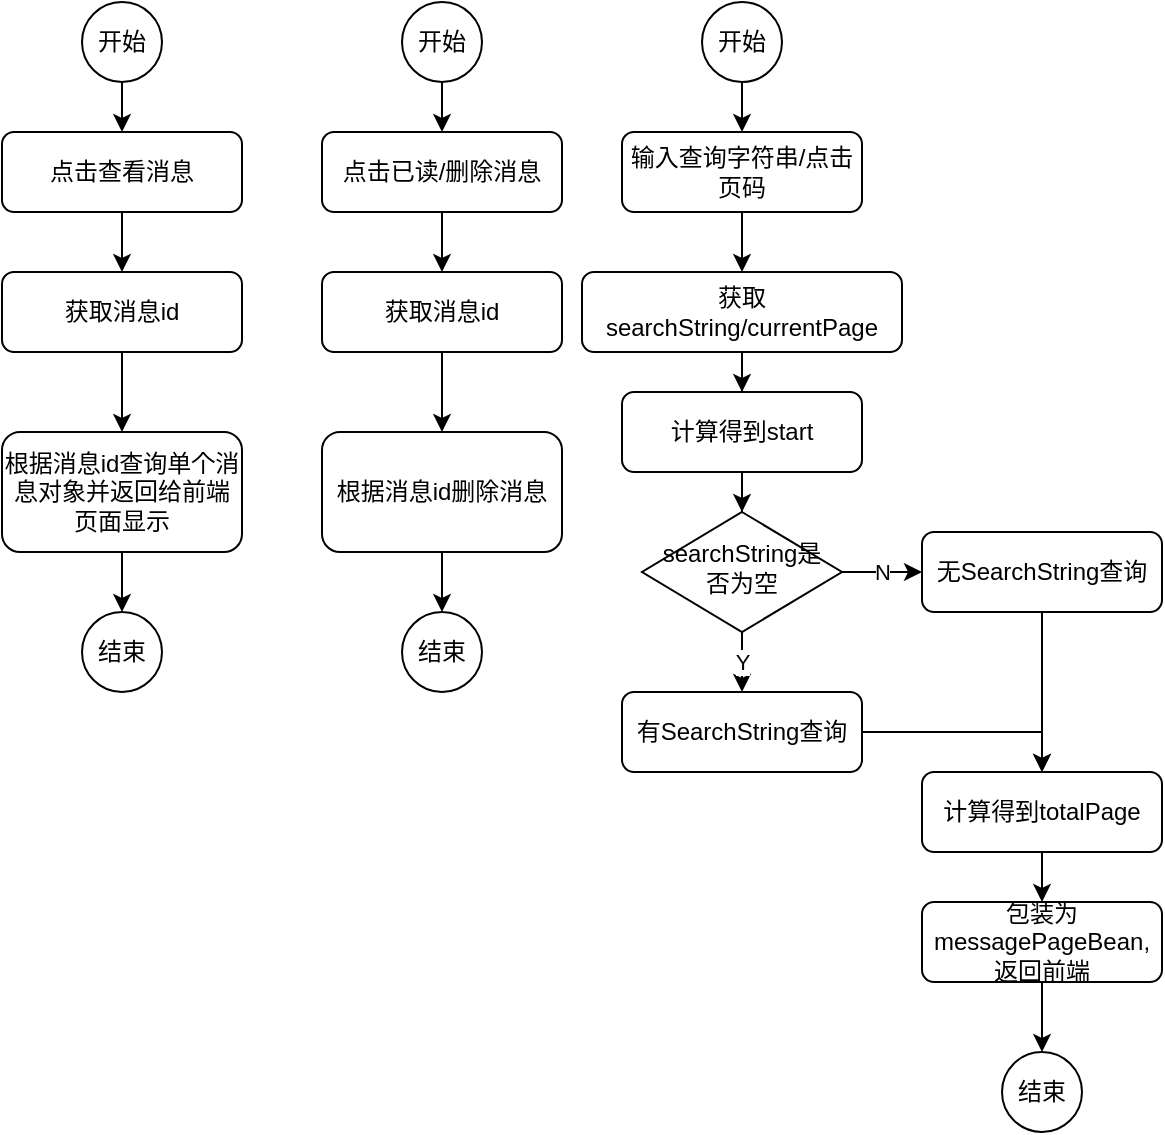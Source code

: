 <mxfile version="13.5.1" type="device"><diagram id="C5RBs43oDa-KdzZeNtuy" name="Page-1"><mxGraphModel dx="1264" dy="601" grid="1" gridSize="10" guides="1" tooltips="1" connect="1" arrows="1" fold="1" page="1" pageScale="1" pageWidth="827" pageHeight="1169" math="0" shadow="0"><root><mxCell id="WIyWlLk6GJQsqaUBKTNV-0"/><mxCell id="WIyWlLk6GJQsqaUBKTNV-1" parent="WIyWlLk6GJQsqaUBKTNV-0"/><mxCell id="FSFEE5poelil8hjT2dhu-3" style="edgeStyle=orthogonalEdgeStyle;rounded=0;orthogonalLoop=1;jettySize=auto;html=1;entryX=0.5;entryY=0;entryDx=0;entryDy=0;" parent="WIyWlLk6GJQsqaUBKTNV-1" source="FSFEE5poelil8hjT2dhu-1" target="FSFEE5poelil8hjT2dhu-2" edge="1"><mxGeometry relative="1" as="geometry"/></mxCell><mxCell id="FSFEE5poelil8hjT2dhu-1" value="点击查看消息" style="rounded=1;whiteSpace=wrap;html=1;fontSize=12;glass=0;strokeWidth=1;shadow=0;" parent="WIyWlLk6GJQsqaUBKTNV-1" vertex="1"><mxGeometry x="60" y="105" width="120" height="40" as="geometry"/></mxCell><mxCell id="FSFEE5poelil8hjT2dhu-7" style="edgeStyle=orthogonalEdgeStyle;rounded=0;orthogonalLoop=1;jettySize=auto;html=1;entryX=0.5;entryY=0;entryDx=0;entryDy=0;" parent="WIyWlLk6GJQsqaUBKTNV-1" source="FSFEE5poelil8hjT2dhu-2" target="FSFEE5poelil8hjT2dhu-5" edge="1"><mxGeometry relative="1" as="geometry"/></mxCell><mxCell id="FSFEE5poelil8hjT2dhu-2" value="获取消息id" style="rounded=1;whiteSpace=wrap;html=1;fontSize=12;glass=0;strokeWidth=1;shadow=0;" parent="WIyWlLk6GJQsqaUBKTNV-1" vertex="1"><mxGeometry x="60" y="175" width="120" height="40" as="geometry"/></mxCell><mxCell id="yLLOQ-bgGcX4-Fvj1cnd-9" style="edgeStyle=orthogonalEdgeStyle;rounded=0;orthogonalLoop=1;jettySize=auto;html=1;" edge="1" parent="WIyWlLk6GJQsqaUBKTNV-1" source="FSFEE5poelil8hjT2dhu-5" target="yLLOQ-bgGcX4-Fvj1cnd-6"><mxGeometry relative="1" as="geometry"/></mxCell><mxCell id="FSFEE5poelil8hjT2dhu-5" value="根据消息id查询单个消息对象并返回给前端页面显示" style="rounded=1;whiteSpace=wrap;html=1;fontSize=12;glass=0;strokeWidth=1;shadow=0;" parent="WIyWlLk6GJQsqaUBKTNV-1" vertex="1"><mxGeometry x="60" y="255" width="120" height="60" as="geometry"/></mxCell><mxCell id="eVv0mJAfsfx4kYziPQAi-0" style="edgeStyle=orthogonalEdgeStyle;rounded=0;orthogonalLoop=1;jettySize=auto;html=1;entryX=0.5;entryY=0;entryDx=0;entryDy=0;" parent="WIyWlLk6GJQsqaUBKTNV-1" source="eVv0mJAfsfx4kYziPQAi-1" target="eVv0mJAfsfx4kYziPQAi-3" edge="1"><mxGeometry relative="1" as="geometry"/></mxCell><mxCell id="eVv0mJAfsfx4kYziPQAi-1" value="点击已读/删除消息" style="rounded=1;whiteSpace=wrap;html=1;fontSize=12;glass=0;strokeWidth=1;shadow=0;" parent="WIyWlLk6GJQsqaUBKTNV-1" vertex="1"><mxGeometry x="220" y="105" width="120" height="40" as="geometry"/></mxCell><mxCell id="eVv0mJAfsfx4kYziPQAi-2" style="edgeStyle=orthogonalEdgeStyle;rounded=0;orthogonalLoop=1;jettySize=auto;html=1;entryX=0.5;entryY=0;entryDx=0;entryDy=0;" parent="WIyWlLk6GJQsqaUBKTNV-1" source="eVv0mJAfsfx4kYziPQAi-3" target="eVv0mJAfsfx4kYziPQAi-5" edge="1"><mxGeometry relative="1" as="geometry"/></mxCell><mxCell id="eVv0mJAfsfx4kYziPQAi-3" value="获取消息id" style="rounded=1;whiteSpace=wrap;html=1;fontSize=12;glass=0;strokeWidth=1;shadow=0;" parent="WIyWlLk6GJQsqaUBKTNV-1" vertex="1"><mxGeometry x="220" y="175" width="120" height="40" as="geometry"/></mxCell><mxCell id="yLLOQ-bgGcX4-Fvj1cnd-10" style="edgeStyle=orthogonalEdgeStyle;rounded=0;orthogonalLoop=1;jettySize=auto;html=1;" edge="1" parent="WIyWlLk6GJQsqaUBKTNV-1" source="eVv0mJAfsfx4kYziPQAi-5" target="yLLOQ-bgGcX4-Fvj1cnd-7"><mxGeometry relative="1" as="geometry"/></mxCell><mxCell id="eVv0mJAfsfx4kYziPQAi-5" value="根据消息id删除消息" style="rounded=1;whiteSpace=wrap;html=1;fontSize=12;glass=0;strokeWidth=1;shadow=0;" parent="WIyWlLk6GJQsqaUBKTNV-1" vertex="1"><mxGeometry x="220" y="255" width="120" height="60" as="geometry"/></mxCell><mxCell id="eVv0mJAfsfx4kYziPQAi-21" style="edgeStyle=orthogonalEdgeStyle;rounded=0;orthogonalLoop=1;jettySize=auto;html=1;" parent="WIyWlLk6GJQsqaUBKTNV-1" source="eVv0mJAfsfx4kYziPQAi-22" target="eVv0mJAfsfx4kYziPQAi-29" edge="1"><mxGeometry relative="1" as="geometry"/></mxCell><mxCell id="eVv0mJAfsfx4kYziPQAi-22" value="获取searchString/currentPage" style="rounded=1;whiteSpace=wrap;html=1;fontSize=12;glass=0;strokeWidth=1;shadow=0;" parent="WIyWlLk6GJQsqaUBKTNV-1" vertex="1"><mxGeometry x="350" y="175" width="160" height="40" as="geometry"/></mxCell><mxCell id="eVv0mJAfsfx4kYziPQAi-23" value="N" style="edgeStyle=orthogonalEdgeStyle;rounded=0;orthogonalLoop=1;jettySize=auto;html=1;entryX=0;entryY=0.5;entryDx=0;entryDy=0;" parent="WIyWlLk6GJQsqaUBKTNV-1" source="eVv0mJAfsfx4kYziPQAi-25" target="eVv0mJAfsfx4kYziPQAi-27" edge="1"><mxGeometry relative="1" as="geometry"/></mxCell><mxCell id="eVv0mJAfsfx4kYziPQAi-24" value="Y" style="edgeStyle=orthogonalEdgeStyle;rounded=0;orthogonalLoop=1;jettySize=auto;html=1;entryX=0.5;entryY=0;entryDx=0;entryDy=0;" parent="WIyWlLk6GJQsqaUBKTNV-1" source="eVv0mJAfsfx4kYziPQAi-25" target="eVv0mJAfsfx4kYziPQAi-31" edge="1"><mxGeometry relative="1" as="geometry"><mxPoint x="430" y="415" as="targetPoint"/></mxGeometry></mxCell><mxCell id="eVv0mJAfsfx4kYziPQAi-25" value="searchString是否为空" style="rhombus;whiteSpace=wrap;html=1;shadow=0;fontFamily=Helvetica;fontSize=12;align=center;strokeWidth=1;spacing=6;spacingTop=-4;" parent="WIyWlLk6GJQsqaUBKTNV-1" vertex="1"><mxGeometry x="380" y="295" width="100" height="60" as="geometry"/></mxCell><mxCell id="eVv0mJAfsfx4kYziPQAi-26" style="edgeStyle=orthogonalEdgeStyle;rounded=0;orthogonalLoop=1;jettySize=auto;html=1;" parent="WIyWlLk6GJQsqaUBKTNV-1" source="eVv0mJAfsfx4kYziPQAi-27" target="eVv0mJAfsfx4kYziPQAi-35" edge="1"><mxGeometry relative="1" as="geometry"/></mxCell><mxCell id="eVv0mJAfsfx4kYziPQAi-27" value="无SearchString查询" style="rounded=1;whiteSpace=wrap;html=1;fontSize=12;glass=0;strokeWidth=1;shadow=0;" parent="WIyWlLk6GJQsqaUBKTNV-1" vertex="1"><mxGeometry x="520" y="305" width="120" height="40" as="geometry"/></mxCell><mxCell id="eVv0mJAfsfx4kYziPQAi-28" style="edgeStyle=orthogonalEdgeStyle;rounded=0;orthogonalLoop=1;jettySize=auto;html=1;" parent="WIyWlLk6GJQsqaUBKTNV-1" source="eVv0mJAfsfx4kYziPQAi-29" target="eVv0mJAfsfx4kYziPQAi-25" edge="1"><mxGeometry relative="1" as="geometry"/></mxCell><mxCell id="eVv0mJAfsfx4kYziPQAi-29" value="计算得到start" style="rounded=1;whiteSpace=wrap;html=1;fontSize=12;glass=0;strokeWidth=1;shadow=0;" parent="WIyWlLk6GJQsqaUBKTNV-1" vertex="1"><mxGeometry x="370" y="235" width="120" height="40" as="geometry"/></mxCell><mxCell id="eVv0mJAfsfx4kYziPQAi-30" style="edgeStyle=orthogonalEdgeStyle;rounded=0;orthogonalLoop=1;jettySize=auto;html=1;entryX=0.5;entryY=0;entryDx=0;entryDy=0;" parent="WIyWlLk6GJQsqaUBKTNV-1" source="eVv0mJAfsfx4kYziPQAi-31" target="eVv0mJAfsfx4kYziPQAi-35" edge="1"><mxGeometry relative="1" as="geometry"/></mxCell><mxCell id="eVv0mJAfsfx4kYziPQAi-31" value="有SearchString查询" style="rounded=1;whiteSpace=wrap;html=1;fontSize=12;glass=0;strokeWidth=1;shadow=0;" parent="WIyWlLk6GJQsqaUBKTNV-1" vertex="1"><mxGeometry x="370" y="385" width="120" height="40" as="geometry"/></mxCell><mxCell id="eVv0mJAfsfx4kYziPQAi-32" style="edgeStyle=orthogonalEdgeStyle;rounded=0;orthogonalLoop=1;jettySize=auto;html=1;entryX=0.5;entryY=0;entryDx=0;entryDy=0;" parent="WIyWlLk6GJQsqaUBKTNV-1" source="eVv0mJAfsfx4kYziPQAi-33" target="eVv0mJAfsfx4kYziPQAi-22" edge="1"><mxGeometry relative="1" as="geometry"/></mxCell><mxCell id="eVv0mJAfsfx4kYziPQAi-33" value="输入查询字符串/点击页码" style="rounded=1;whiteSpace=wrap;html=1;fontSize=12;glass=0;strokeWidth=1;shadow=0;" parent="WIyWlLk6GJQsqaUBKTNV-1" vertex="1"><mxGeometry x="370" y="105" width="120" height="40" as="geometry"/></mxCell><mxCell id="eVv0mJAfsfx4kYziPQAi-34" style="edgeStyle=orthogonalEdgeStyle;rounded=0;orthogonalLoop=1;jettySize=auto;html=1;entryX=0.5;entryY=0;entryDx=0;entryDy=0;" parent="WIyWlLk6GJQsqaUBKTNV-1" source="eVv0mJAfsfx4kYziPQAi-35" target="eVv0mJAfsfx4kYziPQAi-36" edge="1"><mxGeometry relative="1" as="geometry"/></mxCell><mxCell id="eVv0mJAfsfx4kYziPQAi-35" value="计算得到totalPage" style="rounded=1;whiteSpace=wrap;html=1;fontSize=12;glass=0;strokeWidth=1;shadow=0;" parent="WIyWlLk6GJQsqaUBKTNV-1" vertex="1"><mxGeometry x="520" y="425" width="120" height="40" as="geometry"/></mxCell><mxCell id="yLLOQ-bgGcX4-Fvj1cnd-11" style="edgeStyle=orthogonalEdgeStyle;rounded=0;orthogonalLoop=1;jettySize=auto;html=1;" edge="1" parent="WIyWlLk6GJQsqaUBKTNV-1" source="eVv0mJAfsfx4kYziPQAi-36" target="yLLOQ-bgGcX4-Fvj1cnd-8"><mxGeometry relative="1" as="geometry"/></mxCell><mxCell id="eVv0mJAfsfx4kYziPQAi-36" value="包装为messagePageBean,返回前端" style="rounded=1;whiteSpace=wrap;html=1;fontSize=12;glass=0;strokeWidth=1;shadow=0;" parent="WIyWlLk6GJQsqaUBKTNV-1" vertex="1"><mxGeometry x="520" y="490" width="120" height="40" as="geometry"/></mxCell><mxCell id="yLLOQ-bgGcX4-Fvj1cnd-4" style="edgeStyle=orthogonalEdgeStyle;rounded=0;orthogonalLoop=1;jettySize=auto;html=1;entryX=0.5;entryY=0;entryDx=0;entryDy=0;" edge="1" parent="WIyWlLk6GJQsqaUBKTNV-1" source="yLLOQ-bgGcX4-Fvj1cnd-0" target="eVv0mJAfsfx4kYziPQAi-1"><mxGeometry relative="1" as="geometry"/></mxCell><mxCell id="yLLOQ-bgGcX4-Fvj1cnd-0" value="开始" style="ellipse;whiteSpace=wrap;html=1;aspect=fixed;" vertex="1" parent="WIyWlLk6GJQsqaUBKTNV-1"><mxGeometry x="260" y="40" width="40" height="40" as="geometry"/></mxCell><mxCell id="yLLOQ-bgGcX4-Fvj1cnd-5" style="edgeStyle=orthogonalEdgeStyle;rounded=0;orthogonalLoop=1;jettySize=auto;html=1;" edge="1" parent="WIyWlLk6GJQsqaUBKTNV-1" source="yLLOQ-bgGcX4-Fvj1cnd-1" target="eVv0mJAfsfx4kYziPQAi-33"><mxGeometry relative="1" as="geometry"/></mxCell><mxCell id="yLLOQ-bgGcX4-Fvj1cnd-1" value="开始" style="ellipse;whiteSpace=wrap;html=1;aspect=fixed;" vertex="1" parent="WIyWlLk6GJQsqaUBKTNV-1"><mxGeometry x="410" y="40" width="40" height="40" as="geometry"/></mxCell><mxCell id="yLLOQ-bgGcX4-Fvj1cnd-3" style="edgeStyle=orthogonalEdgeStyle;rounded=0;orthogonalLoop=1;jettySize=auto;html=1;entryX=0.5;entryY=0;entryDx=0;entryDy=0;" edge="1" parent="WIyWlLk6GJQsqaUBKTNV-1" source="yLLOQ-bgGcX4-Fvj1cnd-2" target="FSFEE5poelil8hjT2dhu-1"><mxGeometry relative="1" as="geometry"/></mxCell><mxCell id="yLLOQ-bgGcX4-Fvj1cnd-2" value="开始" style="ellipse;whiteSpace=wrap;html=1;aspect=fixed;" vertex="1" parent="WIyWlLk6GJQsqaUBKTNV-1"><mxGeometry x="100" y="40" width="40" height="40" as="geometry"/></mxCell><mxCell id="yLLOQ-bgGcX4-Fvj1cnd-6" value="结束" style="ellipse;whiteSpace=wrap;html=1;aspect=fixed;" vertex="1" parent="WIyWlLk6GJQsqaUBKTNV-1"><mxGeometry x="100" y="345" width="40" height="40" as="geometry"/></mxCell><mxCell id="yLLOQ-bgGcX4-Fvj1cnd-7" value="结束" style="ellipse;whiteSpace=wrap;html=1;aspect=fixed;" vertex="1" parent="WIyWlLk6GJQsqaUBKTNV-1"><mxGeometry x="260" y="345" width="40" height="40" as="geometry"/></mxCell><mxCell id="yLLOQ-bgGcX4-Fvj1cnd-8" value="结束" style="ellipse;whiteSpace=wrap;html=1;aspect=fixed;" vertex="1" parent="WIyWlLk6GJQsqaUBKTNV-1"><mxGeometry x="560" y="565" width="40" height="40" as="geometry"/></mxCell></root></mxGraphModel></diagram></mxfile>
